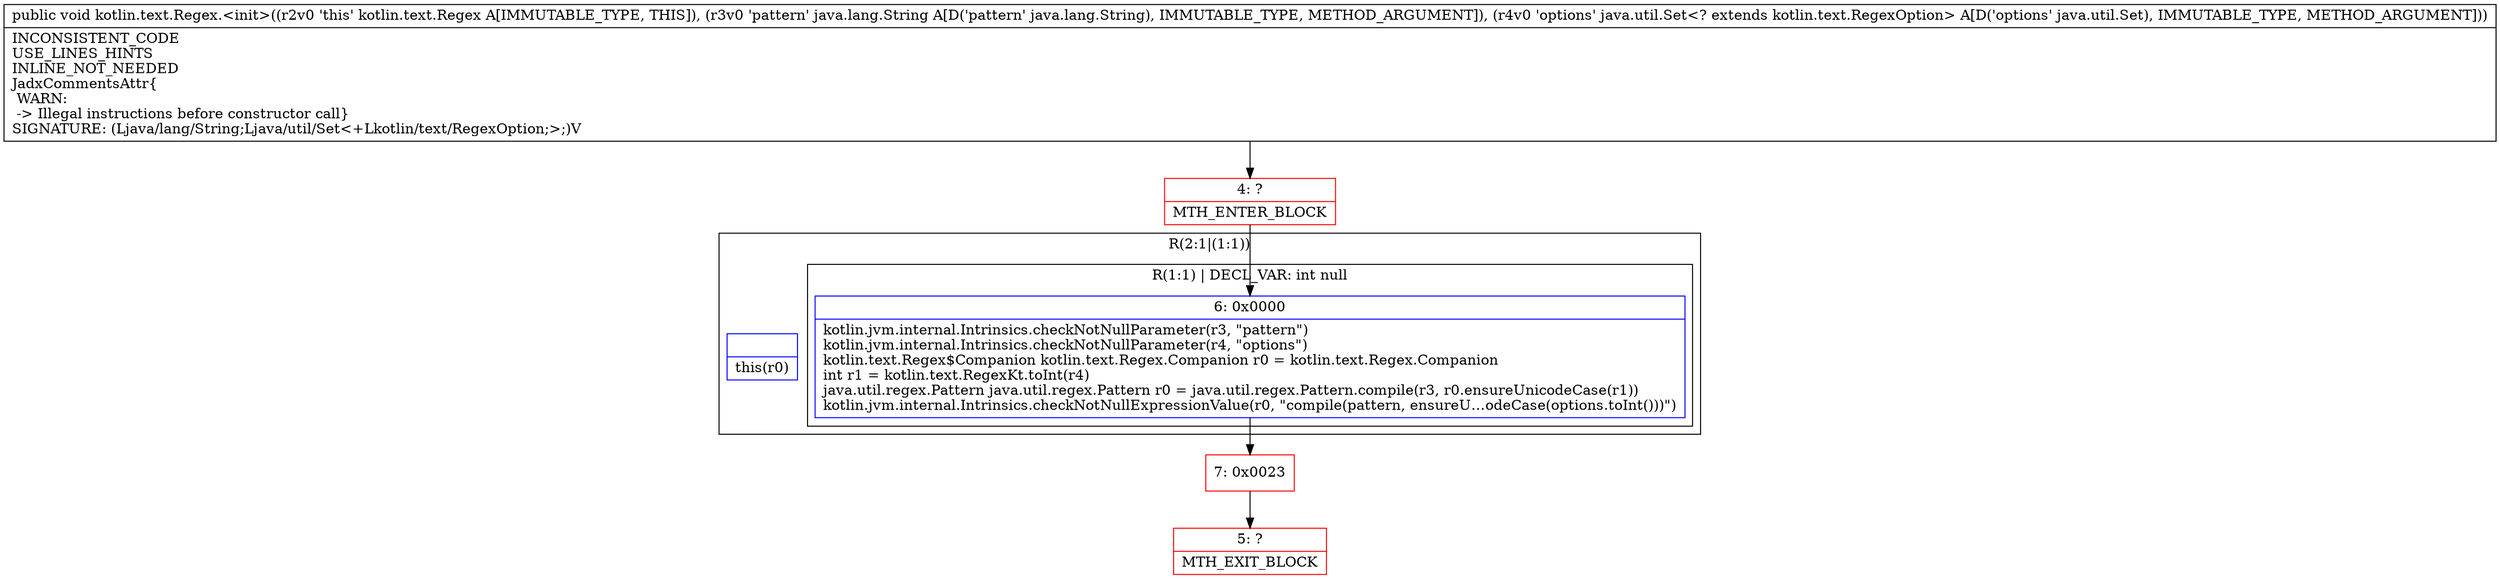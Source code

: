 digraph "CFG forkotlin.text.Regex.\<init\>(Ljava\/lang\/String;Ljava\/util\/Set;)V" {
subgraph cluster_Region_1489033665 {
label = "R(2:1|(1:1))";
node [shape=record,color=blue];
Node_InsnContainer_102073846 [shape=record,label="{|this(r0)\l}"];
subgraph cluster_Region_781941749 {
label = "R(1:1) | DECL_VAR: int null\l";
node [shape=record,color=blue];
Node_6 [shape=record,label="{6\:\ 0x0000|kotlin.jvm.internal.Intrinsics.checkNotNullParameter(r3, \"pattern\")\lkotlin.jvm.internal.Intrinsics.checkNotNullParameter(r4, \"options\")\lkotlin.text.Regex$Companion kotlin.text.Regex.Companion r0 = kotlin.text.Regex.Companion\lint r1 = kotlin.text.RegexKt.toInt(r4)\ljava.util.regex.Pattern java.util.regex.Pattern r0 = java.util.regex.Pattern.compile(r3, r0.ensureUnicodeCase(r1))\lkotlin.jvm.internal.Intrinsics.checkNotNullExpressionValue(r0, \"compile(pattern, ensureU…odeCase(options.toInt()))\")\l}"];
}
}
Node_4 [shape=record,color=red,label="{4\:\ ?|MTH_ENTER_BLOCK\l}"];
Node_7 [shape=record,color=red,label="{7\:\ 0x0023}"];
Node_5 [shape=record,color=red,label="{5\:\ ?|MTH_EXIT_BLOCK\l}"];
MethodNode[shape=record,label="{public void kotlin.text.Regex.\<init\>((r2v0 'this' kotlin.text.Regex A[IMMUTABLE_TYPE, THIS]), (r3v0 'pattern' java.lang.String A[D('pattern' java.lang.String), IMMUTABLE_TYPE, METHOD_ARGUMENT]), (r4v0 'options' java.util.Set\<? extends kotlin.text.RegexOption\> A[D('options' java.util.Set), IMMUTABLE_TYPE, METHOD_ARGUMENT]))  | INCONSISTENT_CODE\lUSE_LINES_HINTS\lINLINE_NOT_NEEDED\lJadxCommentsAttr\{\l WARN: \l \-\> Illegal instructions before constructor call\}\lSIGNATURE: (Ljava\/lang\/String;Ljava\/util\/Set\<+Lkotlin\/text\/RegexOption;\>;)V\l}"];
MethodNode -> Node_4;Node_6 -> Node_7;
Node_4 -> Node_6;
Node_7 -> Node_5;
}

